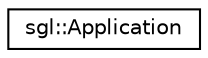 digraph "Graphical Class Hierarchy"
{
 // INTERACTIVE_SVG=YES
 // LATEX_PDF_SIZE
  edge [fontname="Helvetica",fontsize="10",labelfontname="Helvetica",labelfontsize="10"];
  node [fontname="Helvetica",fontsize="10",shape=record];
  rankdir="LR";
  Node0 [label="sgl::Application",height=0.2,width=0.4,color="black", fillcolor="white", style="filled",URL="$dc/d79/classsgl_1_1Application.html",tooltip="The main component of the library, handling the scenes and running the app."];
}
